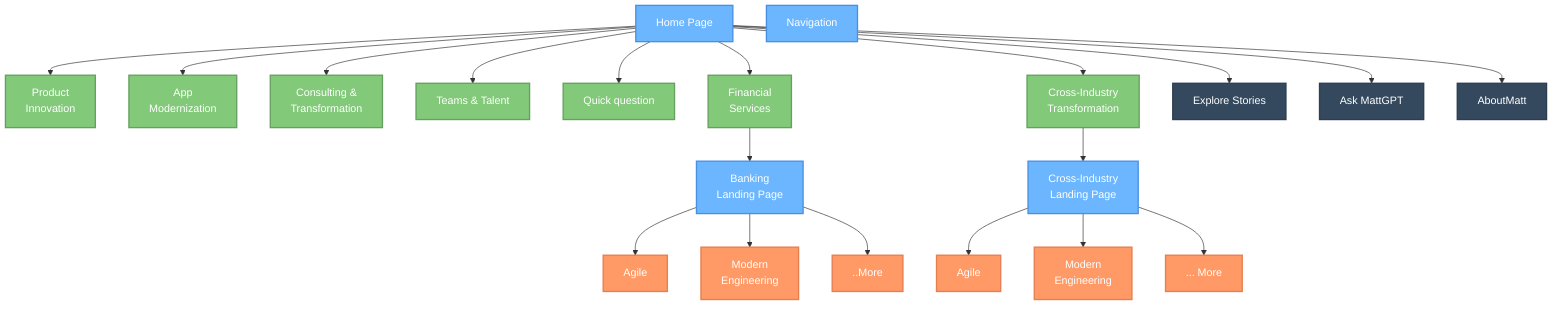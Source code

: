 graph TB
    HomePage["Home Page"]
    Nav["Navigation"]

    %% Homepage Cards (Green - Entry Points)
    ProductInnovation["Product<br/>Innovation"]
    AppModernization["App<br/>Modernization"]
    ConsultingTransformation["Consulting &<br/>Transformation"]
    TeamsTalent["Teams & Talent"]
    QuickQuestion["Quick question"]
    FinancialServices["Financial<br/>Services"]
    CrossIndustry["Cross-Industry<br/>Transformation"]

    %% Landing Pages (Blue)
    BankingLanding["Banking<br/>Landing Page"]
    CrossLanding["Cross-Industry<br/>Landing Page"]

    %% Capability Categories (Orange)
    Agile1["Agile"]
    ModernEng1["Modern<br/>Engineering"]
    More1["..More"]

    Agile2["Agile"]
    ModernEng2["Modern<br/>Engineering"]
    More2["... More"]

    %% Main Navigation (Dark Navy)
    ExploreStories["Explore Stories"]
    AskMattGPT["Ask MattGPT"]
    AboutMatt["AboutMatt"]

    %% Connections from Home Page
    HomePage --> ProductInnovation
    HomePage --> AppModernization
    HomePage --> ConsultingTransformation
    HomePage --> TeamsTalent
    HomePage --> QuickQuestion
    HomePage --> FinancialServices
    HomePage --> CrossIndustry

    %% Landing Pages
    FinancialServices --> BankingLanding
    CrossIndustry --> CrossLanding

    %% Banking Capabilities
    BankingLanding --> Agile1
    BankingLanding --> ModernEng1
    BankingLanding --> More1

    %% Cross-Industry Capabilities
    CrossLanding --> Agile2
    CrossLanding --> ModernEng2
    CrossLanding --> More2

    %% Main Navigation at Bottom
    HomePage --> ExploreStories
    HomePage --> AskMattGPT
    HomePage --> AboutMatt

    %% Styling - Brand Colors
    classDef blueBox fill:#6bb6ff,stroke:#4a90e2,stroke-width:2px,color:#fff
    classDef greenBox fill:#82c97a,stroke:#66a060,stroke-width:2px,color:#fff
    classDef orangeBox fill:#ff9966,stroke:#e67e50,stroke-width:2px,color:#fff
    classDef navyBox fill:#34495e,stroke:#2c3e50,stroke-width:2px,color:#fff

    class HomePage,Nav,BankingLanding,CrossLanding blueBox
    class ProductInnovation,AppModernization,ConsultingTransformation,TeamsTalent,QuickQuestion,FinancialServices,CrossIndustry greenBox
    class Agile1,ModernEng1,More1,Agile2,ModernEng2,More2 orangeBox
    class ExploreStories,AskMattGPT,AboutMatt navyBox